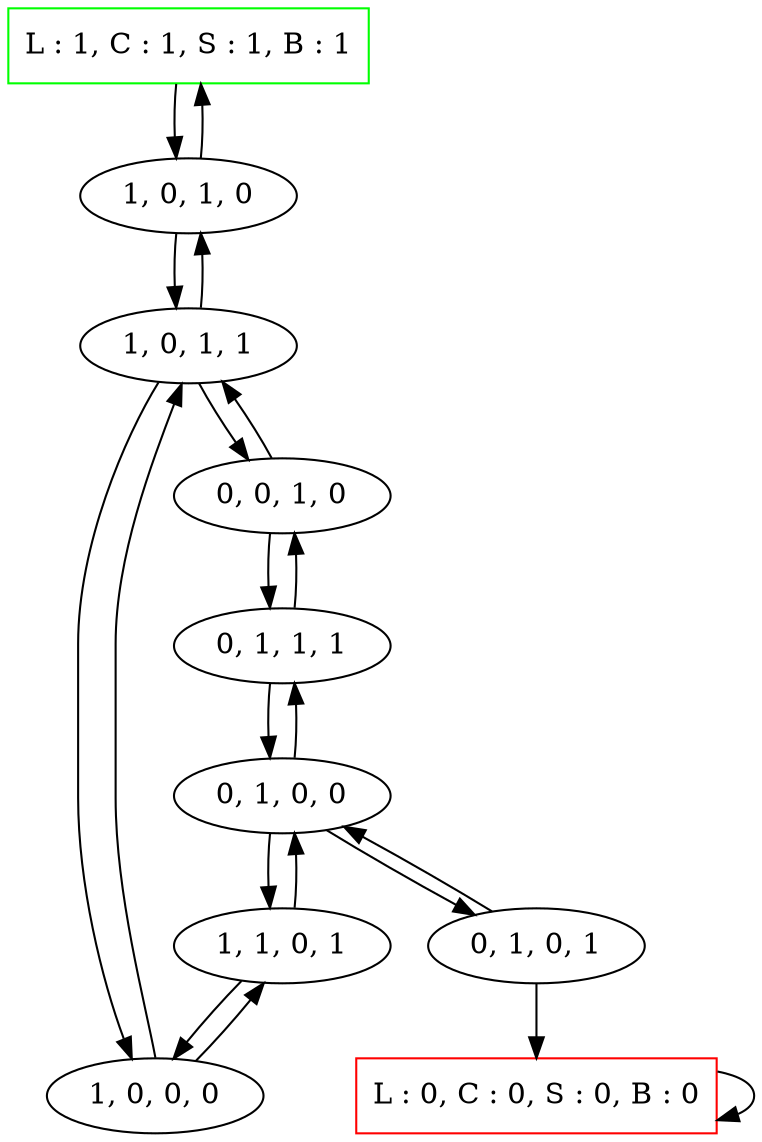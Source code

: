digraph LoupChevreSalade {
	initial [label="L : 1, C : 1, S : 1, B : 1" color=green shape=box]
	final [label="L : 0, C : 0, S : 0, B : 0" color=red shape=box]
	initial -> "1, 0, 1, 0"
	"0, 1, 0, 1" -> final
	"1, 0, 1, 0" -> "1, 0, 1, 1"
	"1, 1, 0, 1" -> "0, 1, 0, 0"
	"1, 1, 0, 1" -> "1, 0, 0, 0"
	"0, 1, 1, 1" -> "0, 0, 1, 0"
	"0, 1, 1, 1" -> "0, 1, 0, 0"
	"1, 0, 1, 1" -> "0, 0, 1, 0"
	"1, 0, 1, 1" -> "1, 0, 0, 0"
	"1, 0, 1, 1" -> "1, 0, 1, 0"
	"0, 1, 0, 1" -> "0, 1, 0, 0"
	"1, 0, 1, 0" -> initial
	"0, 1, 0, 0" -> "0, 1, 0, 1"
	"0, 1, 0, 0" -> "0, 1, 1, 1"
	"0, 1, 0, 0" -> "1, 1, 0, 1"
	"1, 0, 0, 0" -> "1, 1, 0, 1"
	"1, 0, 0, 0" -> "1, 0, 1, 1"
	"0, 0, 1, 0" -> "0, 1, 1, 1"
	"0, 0, 1, 0" -> "1, 0, 1, 1"
	final -> final
}
